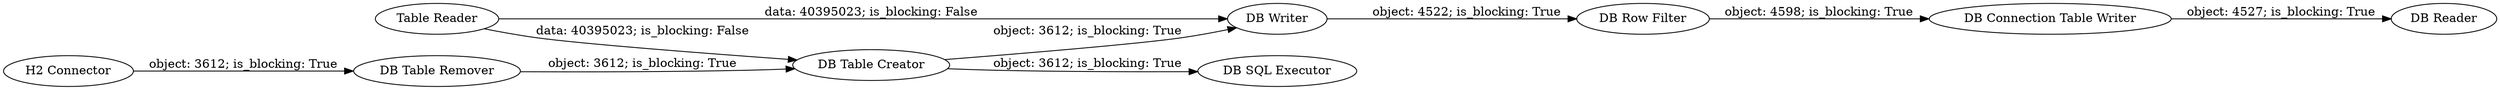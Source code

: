 digraph {
	"5060893369946508651_5" [label="DB Table Creator"]
	"5060893369946508651_10" [label="DB Row Filter"]
	"5060893369946508651_12" [label="DB Reader"]
	"5060893369946508651_11" [label="DB Connection Table Writer"]
	"5060893369946508651_13" [label="DB SQL Executor"]
	"5060893369946508651_6" [label="DB Writer"]
	"5060893369946508651_1" [label="Table Reader"]
	"5060893369946508651_3" [label="DB Table Remover"]
	"5060893369946508651_2" [label="H2 Connector"]
	"5060893369946508651_10" -> "5060893369946508651_11" [label="object: 4598; is_blocking: True"]
	"5060893369946508651_5" -> "5060893369946508651_13" [label="object: 3612; is_blocking: True"]
	"5060893369946508651_11" -> "5060893369946508651_12" [label="object: 4527; is_blocking: True"]
	"5060893369946508651_5" -> "5060893369946508651_6" [label="object: 3612; is_blocking: True"]
	"5060893369946508651_1" -> "5060893369946508651_5" [label="data: 40395023; is_blocking: False"]
	"5060893369946508651_2" -> "5060893369946508651_3" [label="object: 3612; is_blocking: True"]
	"5060893369946508651_1" -> "5060893369946508651_6" [label="data: 40395023; is_blocking: False"]
	"5060893369946508651_3" -> "5060893369946508651_5" [label="object: 3612; is_blocking: True"]
	"5060893369946508651_6" -> "5060893369946508651_10" [label="object: 4522; is_blocking: True"]
	rankdir=LR
}
